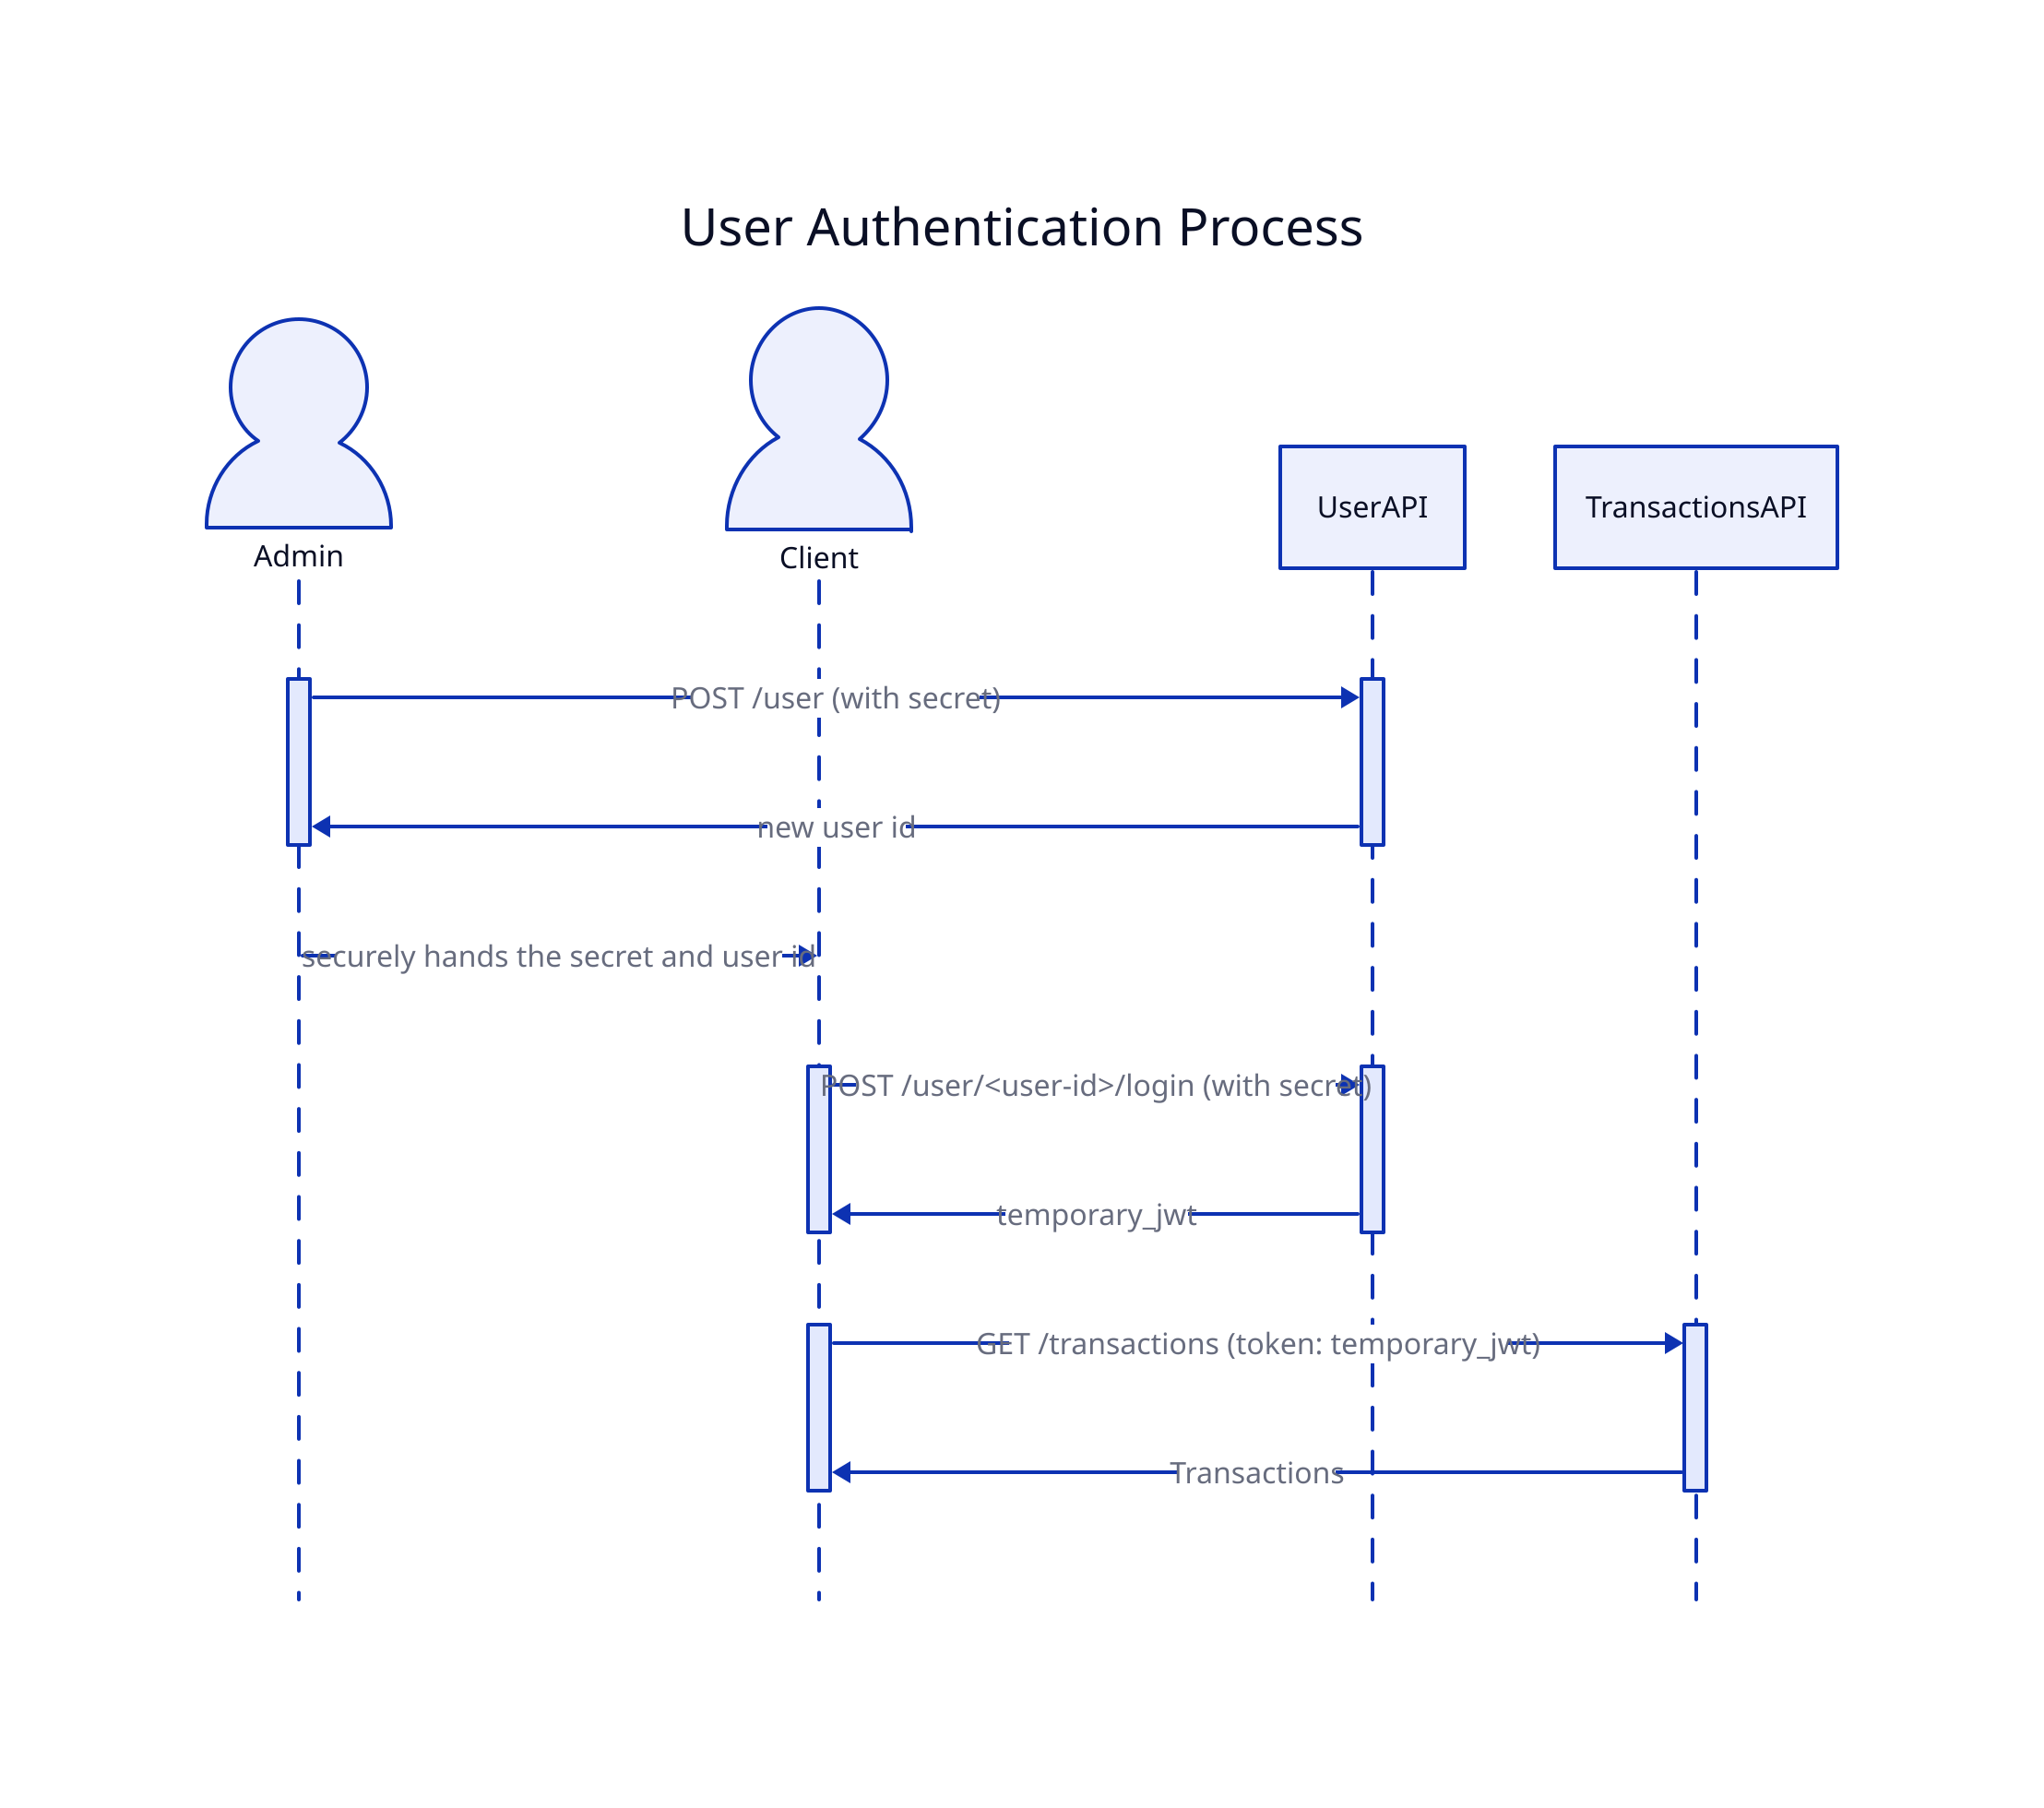 User Authentication Process: {
  shape: sequence_diagram

  Admin
  Client
  UserAPI
  TransactionsAPI

  Admin.create_user -> UserAPI.create: POST /user (with secret)
  Admin.create_user <- UserAPI.create: new user id
  Admin -> Client: securely hands the secret and user id

  Client.login -> UserAPI.login: POST /user/<user-id>/login (with secret)
  Client.login <- UserAPI.login: temporary_jwt

  Client.get_trans -> TransactionsAPI.get: GET /transactions (token: temporary_jwt)
  Client.get_trans <- TransactionsAPI.get: Transactions

  Client: {shape: person}
  Admin: {shape: person}
}
